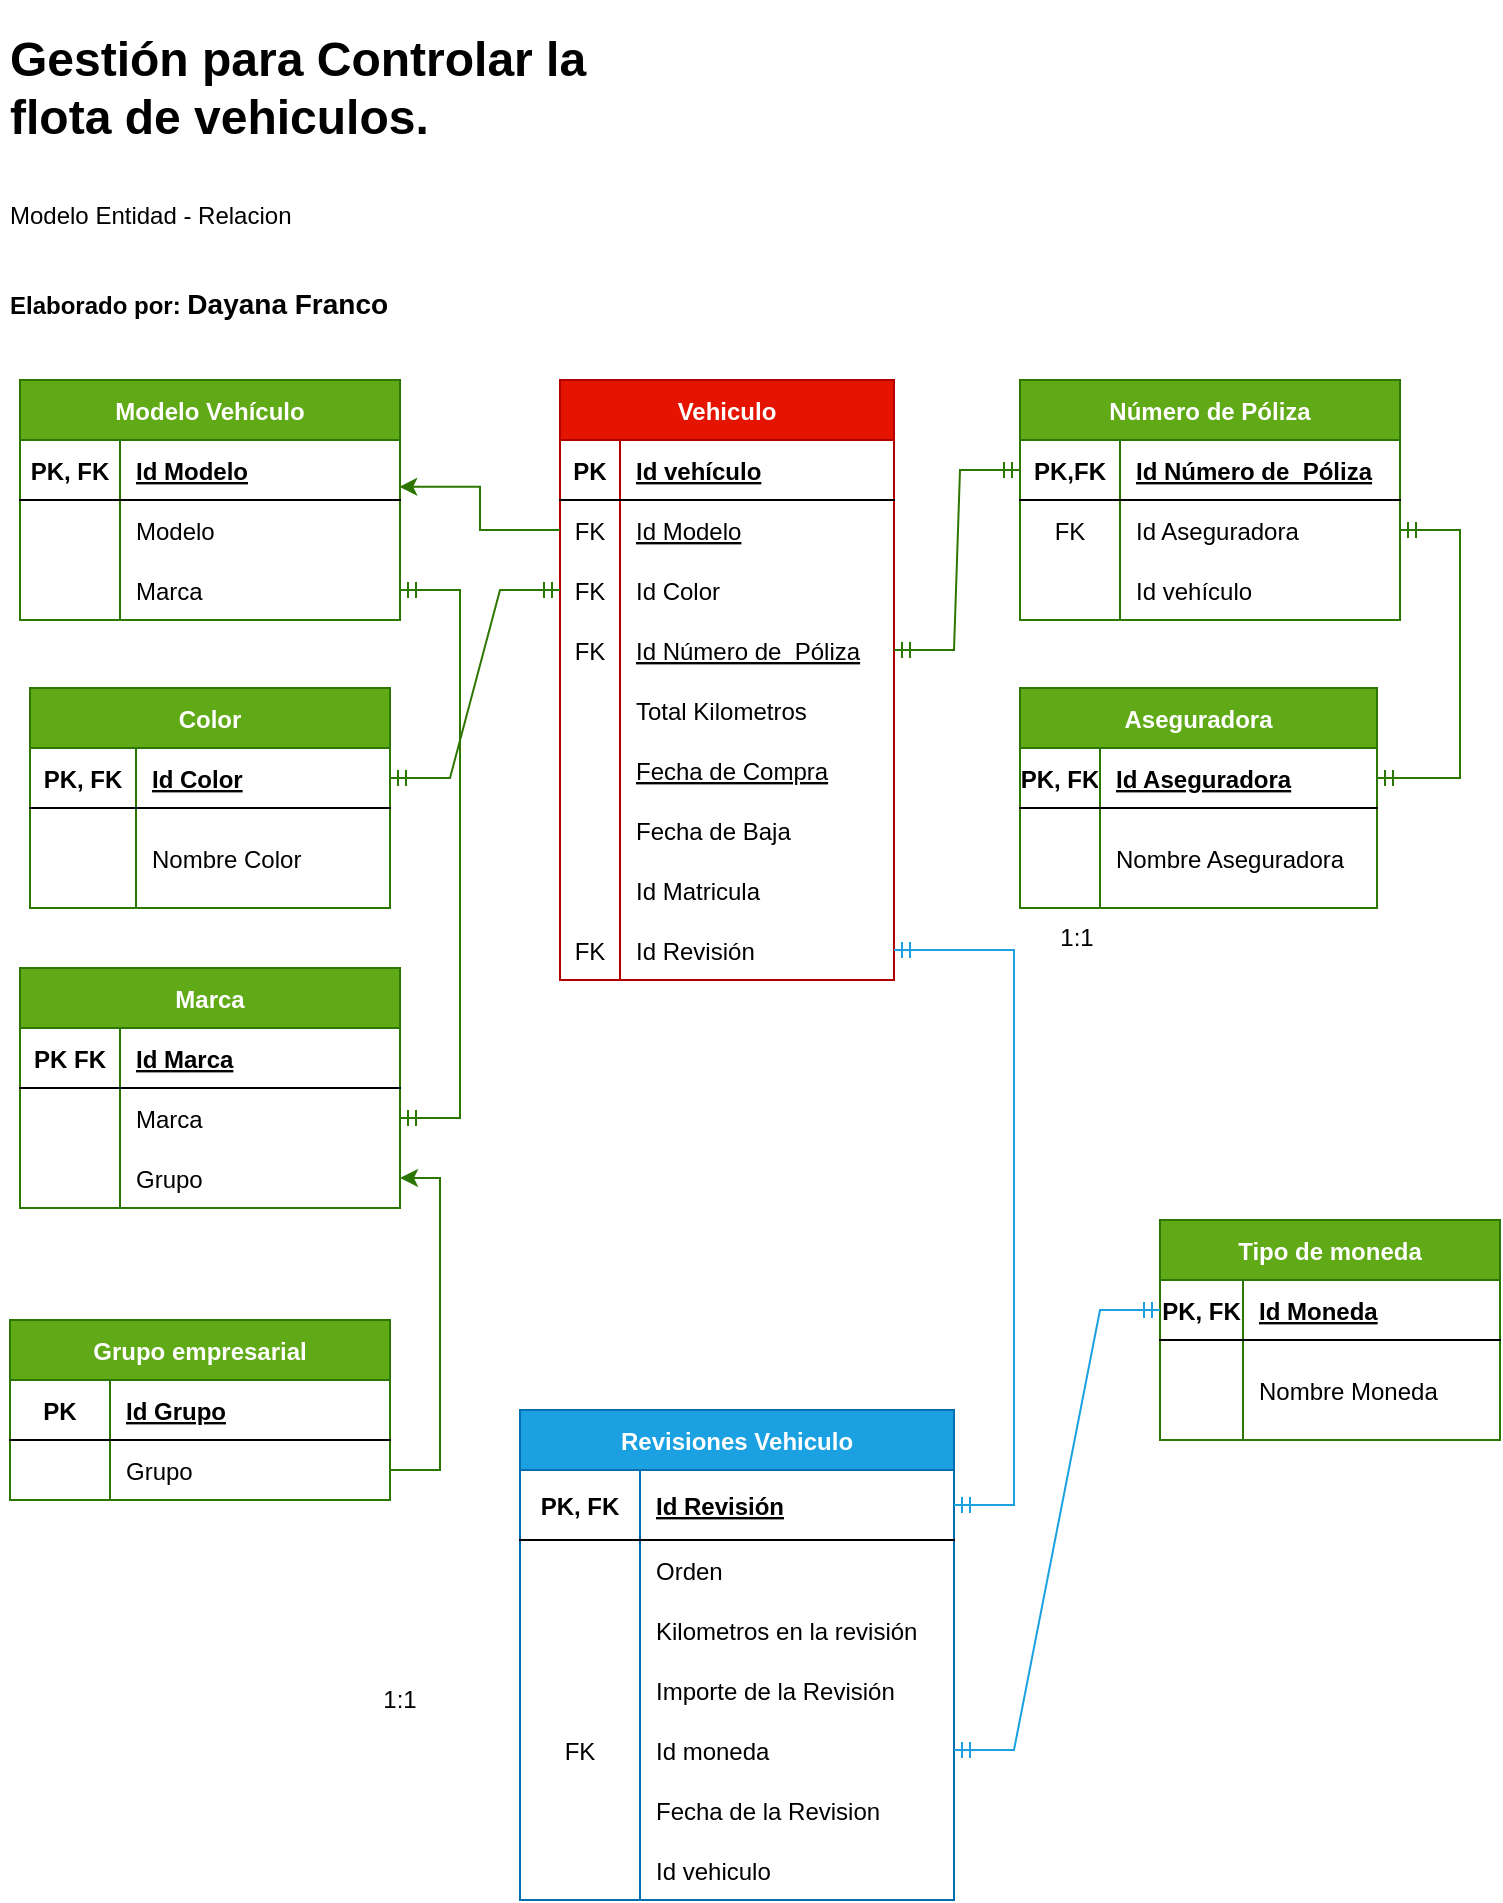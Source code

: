 <mxfile version="20.8.10" type="device"><diagram id="R2lEEEUBdFMjLlhIrx00" name="Page-1"><mxGraphModel dx="1036" dy="1706" grid="1" gridSize="10" guides="1" tooltips="1" connect="1" arrows="1" fold="1" page="1" pageScale="1" pageWidth="850" pageHeight="1100" math="0" shadow="0" extFonts="Permanent Marker^https://fonts.googleapis.com/css?family=Permanent+Marker"><root><mxCell id="0"/><mxCell id="1" parent="0"/><mxCell id="C-vyLk0tnHw3VtMMgP7b-13" value="Modelo Vehículo" style="shape=table;startSize=30;container=1;collapsible=1;childLayout=tableLayout;fixedRows=1;rowLines=0;fontStyle=1;align=center;resizeLast=1;fillColor=#60a917;fontColor=#ffffff;strokeColor=#2D7600;" parent="1" vertex="1"><mxGeometry x="70" y="-880" width="190" height="120" as="geometry"><mxRectangle x="440" y="390" width="90" height="30" as="alternateBounds"/></mxGeometry></mxCell><mxCell id="C-vyLk0tnHw3VtMMgP7b-14" value="" style="shape=partialRectangle;collapsible=0;dropTarget=0;pointerEvents=0;fillColor=none;points=[[0,0.5],[1,0.5]];portConstraint=eastwest;top=0;left=0;right=0;bottom=1;" parent="C-vyLk0tnHw3VtMMgP7b-13" vertex="1"><mxGeometry y="30" width="190" height="30" as="geometry"/></mxCell><mxCell id="C-vyLk0tnHw3VtMMgP7b-15" value="PK, FK" style="shape=partialRectangle;overflow=hidden;connectable=0;fillColor=none;top=0;left=0;bottom=0;right=0;fontStyle=1;" parent="C-vyLk0tnHw3VtMMgP7b-14" vertex="1"><mxGeometry width="50" height="30" as="geometry"><mxRectangle width="50" height="30" as="alternateBounds"/></mxGeometry></mxCell><mxCell id="C-vyLk0tnHw3VtMMgP7b-16" value="Id Modelo" style="shape=partialRectangle;overflow=hidden;connectable=0;fillColor=none;top=0;left=0;bottom=0;right=0;align=left;spacingLeft=6;fontStyle=5;" parent="C-vyLk0tnHw3VtMMgP7b-14" vertex="1"><mxGeometry x="50" width="140" height="30" as="geometry"><mxRectangle width="140" height="30" as="alternateBounds"/></mxGeometry></mxCell><mxCell id="C-vyLk0tnHw3VtMMgP7b-17" value="" style="shape=partialRectangle;collapsible=0;dropTarget=0;pointerEvents=0;fillColor=none;points=[[0,0.5],[1,0.5]];portConstraint=eastwest;top=0;left=0;right=0;bottom=0;" parent="C-vyLk0tnHw3VtMMgP7b-13" vertex="1"><mxGeometry y="60" width="190" height="30" as="geometry"/></mxCell><mxCell id="C-vyLk0tnHw3VtMMgP7b-18" value="" style="shape=partialRectangle;overflow=hidden;connectable=0;fillColor=none;top=0;left=0;bottom=0;right=0;" parent="C-vyLk0tnHw3VtMMgP7b-17" vertex="1"><mxGeometry width="50" height="30" as="geometry"><mxRectangle width="50" height="30" as="alternateBounds"/></mxGeometry></mxCell><mxCell id="C-vyLk0tnHw3VtMMgP7b-19" value="Modelo" style="shape=partialRectangle;overflow=hidden;connectable=0;fillColor=none;top=0;left=0;bottom=0;right=0;align=left;spacingLeft=6;" parent="C-vyLk0tnHw3VtMMgP7b-17" vertex="1"><mxGeometry x="50" width="140" height="30" as="geometry"><mxRectangle width="140" height="30" as="alternateBounds"/></mxGeometry></mxCell><mxCell id="pIwwbCULIHmh1dvsyaCY-1" value="" style="shape=partialRectangle;collapsible=0;dropTarget=0;pointerEvents=0;fillColor=none;points=[[0,0.5],[1,0.5]];portConstraint=eastwest;top=0;left=0;right=0;bottom=0;" parent="C-vyLk0tnHw3VtMMgP7b-13" vertex="1"><mxGeometry y="90" width="190" height="30" as="geometry"/></mxCell><mxCell id="pIwwbCULIHmh1dvsyaCY-2" value="" style="shape=partialRectangle;overflow=hidden;connectable=0;fillColor=none;top=0;left=0;bottom=0;right=0;" parent="pIwwbCULIHmh1dvsyaCY-1" vertex="1"><mxGeometry width="50" height="30" as="geometry"><mxRectangle width="50" height="30" as="alternateBounds"/></mxGeometry></mxCell><mxCell id="pIwwbCULIHmh1dvsyaCY-3" value="Marca" style="shape=partialRectangle;overflow=hidden;connectable=0;fillColor=none;top=0;left=0;bottom=0;right=0;align=left;spacingLeft=6;" parent="pIwwbCULIHmh1dvsyaCY-1" vertex="1"><mxGeometry x="50" width="140" height="30" as="geometry"><mxRectangle width="140" height="30" as="alternateBounds"/></mxGeometry></mxCell><mxCell id="C-vyLk0tnHw3VtMMgP7b-23" value="Vehiculo" style="shape=table;startSize=30;container=1;collapsible=1;childLayout=tableLayout;fixedRows=1;rowLines=0;fontStyle=1;align=center;resizeLast=1;fillColor=#e51400;strokeColor=#B20000;fontColor=#ffffff;" parent="1" vertex="1"><mxGeometry x="340" y="-880" width="167" height="300" as="geometry"/></mxCell><mxCell id="UfGOsGA2Lv5bwHd-5lgL-2" value="" style="shape=tableRow;horizontal=0;startSize=0;swimlaneHead=0;swimlaneBody=0;fillColor=none;collapsible=0;dropTarget=0;points=[[0,0.5],[1,0.5]];portConstraint=eastwest;top=0;left=0;right=0;bottom=1;" parent="C-vyLk0tnHw3VtMMgP7b-23" vertex="1"><mxGeometry y="30" width="167" height="30" as="geometry"/></mxCell><mxCell id="UfGOsGA2Lv5bwHd-5lgL-3" value="PK" style="shape=partialRectangle;connectable=0;fillColor=none;top=0;left=0;bottom=0;right=0;fontStyle=1;overflow=hidden;" parent="UfGOsGA2Lv5bwHd-5lgL-2" vertex="1"><mxGeometry width="30" height="30" as="geometry"><mxRectangle width="30" height="30" as="alternateBounds"/></mxGeometry></mxCell><mxCell id="UfGOsGA2Lv5bwHd-5lgL-4" value="Id vehículo" style="shape=partialRectangle;connectable=0;fillColor=none;top=0;left=0;bottom=0;right=0;align=left;spacingLeft=6;fontStyle=5;overflow=hidden;" parent="UfGOsGA2Lv5bwHd-5lgL-2" vertex="1"><mxGeometry x="30" width="137" height="30" as="geometry"><mxRectangle width="137" height="30" as="alternateBounds"/></mxGeometry></mxCell><mxCell id="UfGOsGA2Lv5bwHd-5lgL-5" value="" style="shape=tableRow;horizontal=0;startSize=0;swimlaneHead=0;swimlaneBody=0;fillColor=none;collapsible=0;dropTarget=0;points=[[0,0.5],[1,0.5]];portConstraint=eastwest;top=0;left=0;right=0;bottom=0;" parent="C-vyLk0tnHw3VtMMgP7b-23" vertex="1"><mxGeometry y="60" width="167" height="30" as="geometry"/></mxCell><mxCell id="UfGOsGA2Lv5bwHd-5lgL-6" value="FK" style="shape=partialRectangle;connectable=0;fillColor=none;top=0;left=0;bottom=0;right=0;editable=1;overflow=hidden;" parent="UfGOsGA2Lv5bwHd-5lgL-5" vertex="1"><mxGeometry width="30" height="30" as="geometry"><mxRectangle width="30" height="30" as="alternateBounds"/></mxGeometry></mxCell><mxCell id="UfGOsGA2Lv5bwHd-5lgL-7" value="Id Modelo" style="shape=partialRectangle;connectable=0;fillColor=none;top=0;left=0;bottom=0;right=0;align=left;spacingLeft=6;overflow=hidden;fontStyle=4" parent="UfGOsGA2Lv5bwHd-5lgL-5" vertex="1"><mxGeometry x="30" width="137" height="30" as="geometry"><mxRectangle width="137" height="30" as="alternateBounds"/></mxGeometry></mxCell><mxCell id="UfGOsGA2Lv5bwHd-5lgL-8" value="" style="shape=tableRow;horizontal=0;startSize=0;swimlaneHead=0;swimlaneBody=0;fillColor=none;collapsible=0;dropTarget=0;points=[[0,0.5],[1,0.5]];portConstraint=eastwest;top=0;left=0;right=0;bottom=0;" parent="C-vyLk0tnHw3VtMMgP7b-23" vertex="1"><mxGeometry y="90" width="167" height="30" as="geometry"/></mxCell><mxCell id="UfGOsGA2Lv5bwHd-5lgL-9" value="FK" style="shape=partialRectangle;connectable=0;fillColor=none;top=0;left=0;bottom=0;right=0;editable=1;overflow=hidden;" parent="UfGOsGA2Lv5bwHd-5lgL-8" vertex="1"><mxGeometry width="30" height="30" as="geometry"><mxRectangle width="30" height="30" as="alternateBounds"/></mxGeometry></mxCell><mxCell id="UfGOsGA2Lv5bwHd-5lgL-10" value="Id Color" style="shape=partialRectangle;connectable=0;fillColor=none;top=0;left=0;bottom=0;right=0;align=left;spacingLeft=6;overflow=hidden;" parent="UfGOsGA2Lv5bwHd-5lgL-8" vertex="1"><mxGeometry x="30" width="137" height="30" as="geometry"><mxRectangle width="137" height="30" as="alternateBounds"/></mxGeometry></mxCell><mxCell id="UfGOsGA2Lv5bwHd-5lgL-11" value="" style="shape=tableRow;horizontal=0;startSize=0;swimlaneHead=0;swimlaneBody=0;fillColor=none;collapsible=0;dropTarget=0;points=[[0,0.5],[1,0.5]];portConstraint=eastwest;top=0;left=0;right=0;bottom=0;" parent="C-vyLk0tnHw3VtMMgP7b-23" vertex="1"><mxGeometry y="120" width="167" height="30" as="geometry"/></mxCell><mxCell id="UfGOsGA2Lv5bwHd-5lgL-12" value="FK" style="shape=partialRectangle;connectable=0;fillColor=none;top=0;left=0;bottom=0;right=0;editable=1;overflow=hidden;" parent="UfGOsGA2Lv5bwHd-5lgL-11" vertex="1"><mxGeometry width="30" height="30" as="geometry"><mxRectangle width="30" height="30" as="alternateBounds"/></mxGeometry></mxCell><mxCell id="UfGOsGA2Lv5bwHd-5lgL-13" value="Id Número de  Póliza" style="shape=partialRectangle;connectable=0;fillColor=none;top=0;left=0;bottom=0;right=0;align=left;spacingLeft=6;overflow=hidden;fontStyle=4" parent="UfGOsGA2Lv5bwHd-5lgL-11" vertex="1"><mxGeometry x="30" width="137" height="30" as="geometry"><mxRectangle width="137" height="30" as="alternateBounds"/></mxGeometry></mxCell><mxCell id="UfGOsGA2Lv5bwHd-5lgL-14" value="" style="shape=tableRow;horizontal=0;startSize=0;swimlaneHead=0;swimlaneBody=0;fillColor=none;collapsible=0;dropTarget=0;points=[[0,0.5],[1,0.5]];portConstraint=eastwest;top=0;left=0;right=0;bottom=0;" parent="C-vyLk0tnHw3VtMMgP7b-23" vertex="1"><mxGeometry y="150" width="167" height="30" as="geometry"/></mxCell><mxCell id="UfGOsGA2Lv5bwHd-5lgL-15" value="" style="shape=partialRectangle;connectable=0;fillColor=none;top=0;left=0;bottom=0;right=0;editable=1;overflow=hidden;" parent="UfGOsGA2Lv5bwHd-5lgL-14" vertex="1"><mxGeometry width="30" height="30" as="geometry"><mxRectangle width="30" height="30" as="alternateBounds"/></mxGeometry></mxCell><mxCell id="UfGOsGA2Lv5bwHd-5lgL-16" value="Total Kilometros" style="shape=partialRectangle;connectable=0;fillColor=none;top=0;left=0;bottom=0;right=0;align=left;spacingLeft=6;overflow=hidden;" parent="UfGOsGA2Lv5bwHd-5lgL-14" vertex="1"><mxGeometry x="30" width="137" height="30" as="geometry"><mxRectangle width="137" height="30" as="alternateBounds"/></mxGeometry></mxCell><mxCell id="UfGOsGA2Lv5bwHd-5lgL-17" value="" style="shape=tableRow;horizontal=0;startSize=0;swimlaneHead=0;swimlaneBody=0;fillColor=none;collapsible=0;dropTarget=0;points=[[0,0.5],[1,0.5]];portConstraint=eastwest;top=0;left=0;right=0;bottom=0;" parent="C-vyLk0tnHw3VtMMgP7b-23" vertex="1"><mxGeometry y="180" width="167" height="30" as="geometry"/></mxCell><mxCell id="UfGOsGA2Lv5bwHd-5lgL-18" value="" style="shape=partialRectangle;connectable=0;fillColor=none;top=0;left=0;bottom=0;right=0;editable=1;overflow=hidden;" parent="UfGOsGA2Lv5bwHd-5lgL-17" vertex="1"><mxGeometry width="30" height="30" as="geometry"><mxRectangle width="30" height="30" as="alternateBounds"/></mxGeometry></mxCell><mxCell id="UfGOsGA2Lv5bwHd-5lgL-19" value="Fecha de Compra" style="shape=partialRectangle;connectable=0;fillColor=none;top=0;left=0;bottom=0;right=0;align=left;spacingLeft=6;overflow=hidden;fontStyle=4" parent="UfGOsGA2Lv5bwHd-5lgL-17" vertex="1"><mxGeometry x="30" width="137" height="30" as="geometry"><mxRectangle width="137" height="30" as="alternateBounds"/></mxGeometry></mxCell><mxCell id="UfGOsGA2Lv5bwHd-5lgL-20" value="" style="shape=tableRow;horizontal=0;startSize=0;swimlaneHead=0;swimlaneBody=0;fillColor=none;collapsible=0;dropTarget=0;points=[[0,0.5],[1,0.5]];portConstraint=eastwest;top=0;left=0;right=0;bottom=0;" parent="C-vyLk0tnHw3VtMMgP7b-23" vertex="1"><mxGeometry y="210" width="167" height="30" as="geometry"/></mxCell><mxCell id="UfGOsGA2Lv5bwHd-5lgL-21" value="" style="shape=partialRectangle;connectable=0;fillColor=none;top=0;left=0;bottom=0;right=0;editable=1;overflow=hidden;" parent="UfGOsGA2Lv5bwHd-5lgL-20" vertex="1"><mxGeometry width="30" height="30" as="geometry"><mxRectangle width="30" height="30" as="alternateBounds"/></mxGeometry></mxCell><mxCell id="UfGOsGA2Lv5bwHd-5lgL-22" value="Fecha de Baja" style="shape=partialRectangle;connectable=0;fillColor=none;top=0;left=0;bottom=0;right=0;align=left;spacingLeft=6;overflow=hidden;" parent="UfGOsGA2Lv5bwHd-5lgL-20" vertex="1"><mxGeometry x="30" width="137" height="30" as="geometry"><mxRectangle width="137" height="30" as="alternateBounds"/></mxGeometry></mxCell><mxCell id="UfGOsGA2Lv5bwHd-5lgL-23" value="" style="shape=tableRow;horizontal=0;startSize=0;swimlaneHead=0;swimlaneBody=0;fillColor=none;collapsible=0;dropTarget=0;points=[[0,0.5],[1,0.5]];portConstraint=eastwest;top=0;left=0;right=0;bottom=0;" parent="C-vyLk0tnHw3VtMMgP7b-23" vertex="1"><mxGeometry y="240" width="167" height="30" as="geometry"/></mxCell><mxCell id="UfGOsGA2Lv5bwHd-5lgL-24" value="" style="shape=partialRectangle;connectable=0;fillColor=none;top=0;left=0;bottom=0;right=0;editable=1;overflow=hidden;" parent="UfGOsGA2Lv5bwHd-5lgL-23" vertex="1"><mxGeometry width="30" height="30" as="geometry"><mxRectangle width="30" height="30" as="alternateBounds"/></mxGeometry></mxCell><mxCell id="UfGOsGA2Lv5bwHd-5lgL-25" value="Id Matricula" style="shape=partialRectangle;connectable=0;fillColor=none;top=0;left=0;bottom=0;right=0;align=left;spacingLeft=6;overflow=hidden;" parent="UfGOsGA2Lv5bwHd-5lgL-23" vertex="1"><mxGeometry x="30" width="137" height="30" as="geometry"><mxRectangle width="137" height="30" as="alternateBounds"/></mxGeometry></mxCell><mxCell id="UfGOsGA2Lv5bwHd-5lgL-48" value="" style="shape=tableRow;horizontal=0;startSize=0;swimlaneHead=0;swimlaneBody=0;fillColor=none;collapsible=0;dropTarget=0;points=[[0,0.5],[1,0.5]];portConstraint=eastwest;top=0;left=0;right=0;bottom=0;" parent="C-vyLk0tnHw3VtMMgP7b-23" vertex="1"><mxGeometry y="270" width="167" height="30" as="geometry"/></mxCell><mxCell id="UfGOsGA2Lv5bwHd-5lgL-49" value="FK" style="shape=partialRectangle;connectable=0;fillColor=none;top=0;left=0;bottom=0;right=0;editable=1;overflow=hidden;" parent="UfGOsGA2Lv5bwHd-5lgL-48" vertex="1"><mxGeometry width="30" height="30" as="geometry"><mxRectangle width="30" height="30" as="alternateBounds"/></mxGeometry></mxCell><mxCell id="UfGOsGA2Lv5bwHd-5lgL-50" value="Id Revisión" style="shape=partialRectangle;connectable=0;fillColor=none;top=0;left=0;bottom=0;right=0;align=left;spacingLeft=6;overflow=hidden;" parent="UfGOsGA2Lv5bwHd-5lgL-48" vertex="1"><mxGeometry x="30" width="137" height="30" as="geometry"><mxRectangle width="137" height="30" as="alternateBounds"/></mxGeometry></mxCell><mxCell id="atDkEnCcCf16FIx8Q1P6-37" value="Número de Póliza" style="shape=table;startSize=30;container=1;collapsible=1;childLayout=tableLayout;fixedRows=1;rowLines=0;fontStyle=1;align=center;resizeLast=1;fillColor=#60a917;strokeColor=#2D7600;fontColor=#ffffff;" parent="1" vertex="1"><mxGeometry x="570" y="-880" width="190" height="120" as="geometry"/></mxCell><mxCell id="UfGOsGA2Lv5bwHd-5lgL-108" value="" style="shape=tableRow;horizontal=0;startSize=0;swimlaneHead=0;swimlaneBody=0;fillColor=none;collapsible=0;dropTarget=0;points=[[0,0.5],[1,0.5]];portConstraint=eastwest;top=0;left=0;right=0;bottom=1;" parent="atDkEnCcCf16FIx8Q1P6-37" vertex="1"><mxGeometry y="30" width="190" height="30" as="geometry"/></mxCell><mxCell id="UfGOsGA2Lv5bwHd-5lgL-109" value="PK,FK" style="shape=partialRectangle;connectable=0;fillColor=none;top=0;left=0;bottom=0;right=0;fontStyle=1;overflow=hidden;" parent="UfGOsGA2Lv5bwHd-5lgL-108" vertex="1"><mxGeometry width="50" height="30" as="geometry"><mxRectangle width="50" height="30" as="alternateBounds"/></mxGeometry></mxCell><mxCell id="UfGOsGA2Lv5bwHd-5lgL-110" value="Id Número de  Póliza" style="shape=partialRectangle;connectable=0;fillColor=none;top=0;left=0;bottom=0;right=0;align=left;spacingLeft=6;fontStyle=5;overflow=hidden;" parent="UfGOsGA2Lv5bwHd-5lgL-108" vertex="1"><mxGeometry x="50" width="140" height="30" as="geometry"><mxRectangle width="140" height="30" as="alternateBounds"/></mxGeometry></mxCell><mxCell id="UfGOsGA2Lv5bwHd-5lgL-105" value="" style="shape=tableRow;horizontal=0;startSize=0;swimlaneHead=0;swimlaneBody=0;fillColor=none;collapsible=0;dropTarget=0;points=[[0,0.5],[1,0.5]];portConstraint=eastwest;top=0;left=0;right=0;bottom=0;" parent="atDkEnCcCf16FIx8Q1P6-37" vertex="1"><mxGeometry y="60" width="190" height="30" as="geometry"/></mxCell><mxCell id="UfGOsGA2Lv5bwHd-5lgL-106" value="FK" style="shape=partialRectangle;connectable=0;fillColor=none;top=0;left=0;bottom=0;right=0;editable=1;overflow=hidden;" parent="UfGOsGA2Lv5bwHd-5lgL-105" vertex="1"><mxGeometry width="50" height="30" as="geometry"><mxRectangle width="50" height="30" as="alternateBounds"/></mxGeometry></mxCell><mxCell id="UfGOsGA2Lv5bwHd-5lgL-107" value="Id Aseguradora" style="shape=partialRectangle;connectable=0;fillColor=none;top=0;left=0;bottom=0;right=0;align=left;spacingLeft=6;overflow=hidden;" parent="UfGOsGA2Lv5bwHd-5lgL-105" vertex="1"><mxGeometry x="50" width="140" height="30" as="geometry"><mxRectangle width="140" height="30" as="alternateBounds"/></mxGeometry></mxCell><mxCell id="IrgxvsLTwuknSO3_aqyp-4" value="" style="shape=tableRow;horizontal=0;startSize=0;swimlaneHead=0;swimlaneBody=0;fillColor=none;collapsible=0;dropTarget=0;points=[[0,0.5],[1,0.5]];portConstraint=eastwest;top=0;left=0;right=0;bottom=0;" parent="atDkEnCcCf16FIx8Q1P6-37" vertex="1"><mxGeometry y="90" width="190" height="30" as="geometry"/></mxCell><mxCell id="IrgxvsLTwuknSO3_aqyp-5" value="" style="shape=partialRectangle;connectable=0;fillColor=none;top=0;left=0;bottom=0;right=0;editable=1;overflow=hidden;" parent="IrgxvsLTwuknSO3_aqyp-4" vertex="1"><mxGeometry width="50" height="30" as="geometry"><mxRectangle width="50" height="30" as="alternateBounds"/></mxGeometry></mxCell><mxCell id="IrgxvsLTwuknSO3_aqyp-6" value="Id vehículo" style="shape=partialRectangle;connectable=0;fillColor=none;top=0;left=0;bottom=0;right=0;align=left;spacingLeft=6;overflow=hidden;" parent="IrgxvsLTwuknSO3_aqyp-4" vertex="1"><mxGeometry x="50" width="140" height="30" as="geometry"><mxRectangle width="140" height="30" as="alternateBounds"/></mxGeometry></mxCell><mxCell id="atDkEnCcCf16FIx8Q1P6-81" value="Aseguradora" style="shape=table;startSize=30;container=1;collapsible=1;childLayout=tableLayout;fixedRows=1;rowLines=0;fontStyle=1;align=center;resizeLast=1;fillColor=#60a917;fontColor=#ffffff;strokeColor=#2D7600;" parent="1" vertex="1"><mxGeometry x="570" y="-726" width="178.5" height="110" as="geometry"><mxRectangle x="440" y="390" width="90" height="30" as="alternateBounds"/></mxGeometry></mxCell><mxCell id="atDkEnCcCf16FIx8Q1P6-82" value="" style="shape=partialRectangle;collapsible=0;dropTarget=0;pointerEvents=0;fillColor=none;points=[[0,0.5],[1,0.5]];portConstraint=eastwest;top=0;left=0;right=0;bottom=1;" parent="atDkEnCcCf16FIx8Q1P6-81" vertex="1"><mxGeometry y="30" width="178.5" height="30" as="geometry"/></mxCell><mxCell id="atDkEnCcCf16FIx8Q1P6-83" value="PK, FK" style="shape=partialRectangle;overflow=hidden;connectable=0;fillColor=none;top=0;left=0;bottom=0;right=0;fontStyle=1;" parent="atDkEnCcCf16FIx8Q1P6-82" vertex="1"><mxGeometry width="40" height="30" as="geometry"><mxRectangle width="40" height="30" as="alternateBounds"/></mxGeometry></mxCell><mxCell id="atDkEnCcCf16FIx8Q1P6-84" value="Id Aseguradora" style="shape=partialRectangle;overflow=hidden;connectable=0;fillColor=none;top=0;left=0;bottom=0;right=0;align=left;spacingLeft=6;fontStyle=5;" parent="atDkEnCcCf16FIx8Q1P6-82" vertex="1"><mxGeometry x="40" width="138.5" height="30" as="geometry"><mxRectangle width="138.5" height="30" as="alternateBounds"/></mxGeometry></mxCell><mxCell id="atDkEnCcCf16FIx8Q1P6-85" value="" style="shape=partialRectangle;collapsible=0;dropTarget=0;pointerEvents=0;fillColor=none;points=[[0,0.5],[1,0.5]];portConstraint=eastwest;top=0;left=0;right=0;bottom=0;" parent="atDkEnCcCf16FIx8Q1P6-81" vertex="1"><mxGeometry y="60" width="178.5" height="50" as="geometry"/></mxCell><mxCell id="atDkEnCcCf16FIx8Q1P6-86" value="" style="shape=partialRectangle;overflow=hidden;connectable=0;fillColor=none;top=0;left=0;bottom=0;right=0;" parent="atDkEnCcCf16FIx8Q1P6-85" vertex="1"><mxGeometry width="40" height="50" as="geometry"><mxRectangle width="40" height="50" as="alternateBounds"/></mxGeometry></mxCell><mxCell id="atDkEnCcCf16FIx8Q1P6-87" value="Nombre Aseguradora" style="shape=partialRectangle;overflow=hidden;connectable=0;fillColor=none;top=0;left=0;bottom=0;right=0;align=left;spacingLeft=6;" parent="atDkEnCcCf16FIx8Q1P6-85" vertex="1"><mxGeometry x="40" width="138.5" height="50" as="geometry"><mxRectangle width="138.5" height="50" as="alternateBounds"/></mxGeometry></mxCell><mxCell id="lnpfW1RnrnI6__i6UMdI-1" value="Color" style="shape=table;startSize=30;container=1;collapsible=1;childLayout=tableLayout;fixedRows=1;rowLines=0;fontStyle=1;align=center;resizeLast=1;fillColor=#60a917;fontColor=#ffffff;strokeColor=#2D7600;" parent="1" vertex="1"><mxGeometry x="75" y="-726" width="180" height="110" as="geometry"><mxRectangle x="440" y="390" width="90" height="30" as="alternateBounds"/></mxGeometry></mxCell><mxCell id="lnpfW1RnrnI6__i6UMdI-2" value="" style="shape=partialRectangle;collapsible=0;dropTarget=0;pointerEvents=0;fillColor=none;points=[[0,0.5],[1,0.5]];portConstraint=eastwest;top=0;left=0;right=0;bottom=1;" parent="lnpfW1RnrnI6__i6UMdI-1" vertex="1"><mxGeometry y="30" width="180" height="30" as="geometry"/></mxCell><mxCell id="lnpfW1RnrnI6__i6UMdI-3" value="PK, FK" style="shape=partialRectangle;overflow=hidden;connectable=0;fillColor=none;top=0;left=0;bottom=0;right=0;fontStyle=1;" parent="lnpfW1RnrnI6__i6UMdI-2" vertex="1"><mxGeometry width="53" height="30" as="geometry"><mxRectangle width="53" height="30" as="alternateBounds"/></mxGeometry></mxCell><mxCell id="lnpfW1RnrnI6__i6UMdI-4" value="Id Color" style="shape=partialRectangle;overflow=hidden;connectable=0;fillColor=none;top=0;left=0;bottom=0;right=0;align=left;spacingLeft=6;fontStyle=5;" parent="lnpfW1RnrnI6__i6UMdI-2" vertex="1"><mxGeometry x="53" width="127" height="30" as="geometry"><mxRectangle width="127" height="30" as="alternateBounds"/></mxGeometry></mxCell><mxCell id="lnpfW1RnrnI6__i6UMdI-5" value="" style="shape=partialRectangle;collapsible=0;dropTarget=0;pointerEvents=0;fillColor=none;points=[[0,0.5],[1,0.5]];portConstraint=eastwest;top=0;left=0;right=0;bottom=0;" parent="lnpfW1RnrnI6__i6UMdI-1" vertex="1"><mxGeometry y="60" width="180" height="50" as="geometry"/></mxCell><mxCell id="lnpfW1RnrnI6__i6UMdI-6" value="" style="shape=partialRectangle;overflow=hidden;connectable=0;fillColor=none;top=0;left=0;bottom=0;right=0;" parent="lnpfW1RnrnI6__i6UMdI-5" vertex="1"><mxGeometry width="53" height="50" as="geometry"><mxRectangle width="53" height="50" as="alternateBounds"/></mxGeometry></mxCell><mxCell id="lnpfW1RnrnI6__i6UMdI-7" value="Nombre Color" style="shape=partialRectangle;overflow=hidden;connectable=0;fillColor=none;top=0;left=0;bottom=0;right=0;align=left;spacingLeft=6;" parent="lnpfW1RnrnI6__i6UMdI-5" vertex="1"><mxGeometry x="53" width="127" height="50" as="geometry"><mxRectangle width="127" height="50" as="alternateBounds"/></mxGeometry></mxCell><mxCell id="uIczCdM02Mr78cXfs2FF-1" value="Tipo de moneda" style="shape=table;startSize=30;container=1;collapsible=1;childLayout=tableLayout;fixedRows=1;rowLines=0;fontStyle=1;align=center;resizeLast=1;fillColor=#60a917;fontColor=#ffffff;strokeColor=#2D7600;" parent="1" vertex="1"><mxGeometry x="640" y="-460" width="170" height="110" as="geometry"><mxRectangle x="440" y="390" width="90" height="30" as="alternateBounds"/></mxGeometry></mxCell><mxCell id="uIczCdM02Mr78cXfs2FF-2" value="" style="shape=partialRectangle;collapsible=0;dropTarget=0;pointerEvents=0;fillColor=none;points=[[0,0.5],[1,0.5]];portConstraint=eastwest;top=0;left=0;right=0;bottom=1;" parent="uIczCdM02Mr78cXfs2FF-1" vertex="1"><mxGeometry y="30" width="170" height="30" as="geometry"/></mxCell><mxCell id="uIczCdM02Mr78cXfs2FF-3" value="PK, FK" style="shape=partialRectangle;overflow=hidden;connectable=0;fillColor=none;top=0;left=0;bottom=0;right=0;fontStyle=1;" parent="uIczCdM02Mr78cXfs2FF-2" vertex="1"><mxGeometry width="41.5" height="30" as="geometry"><mxRectangle width="41.5" height="30" as="alternateBounds"/></mxGeometry></mxCell><mxCell id="uIczCdM02Mr78cXfs2FF-4" value="Id Moneda" style="shape=partialRectangle;overflow=hidden;connectable=0;fillColor=none;top=0;left=0;bottom=0;right=0;align=left;spacingLeft=6;fontStyle=5;" parent="uIczCdM02Mr78cXfs2FF-2" vertex="1"><mxGeometry x="41.5" width="128.5" height="30" as="geometry"><mxRectangle width="128.5" height="30" as="alternateBounds"/></mxGeometry></mxCell><mxCell id="uIczCdM02Mr78cXfs2FF-5" value="" style="shape=partialRectangle;collapsible=0;dropTarget=0;pointerEvents=0;fillColor=none;points=[[0,0.5],[1,0.5]];portConstraint=eastwest;top=0;left=0;right=0;bottom=0;" parent="uIczCdM02Mr78cXfs2FF-1" vertex="1"><mxGeometry y="60" width="170" height="50" as="geometry"/></mxCell><mxCell id="uIczCdM02Mr78cXfs2FF-6" value="" style="shape=partialRectangle;overflow=hidden;connectable=0;fillColor=none;top=0;left=0;bottom=0;right=0;" parent="uIczCdM02Mr78cXfs2FF-5" vertex="1"><mxGeometry width="41.5" height="50" as="geometry"><mxRectangle width="41.5" height="50" as="alternateBounds"/></mxGeometry></mxCell><mxCell id="uIczCdM02Mr78cXfs2FF-7" value="Nombre Moneda" style="shape=partialRectangle;overflow=hidden;connectable=0;fillColor=none;top=0;left=0;bottom=0;right=0;align=left;spacingLeft=6;" parent="uIczCdM02Mr78cXfs2FF-5" vertex="1"><mxGeometry x="41.5" width="128.5" height="50" as="geometry"><mxRectangle width="128.5" height="50" as="alternateBounds"/></mxGeometry></mxCell><mxCell id="UfGOsGA2Lv5bwHd-5lgL-26" value="Revisiones Vehiculo" style="shape=table;startSize=30;container=1;collapsible=1;childLayout=tableLayout;fixedRows=1;rowLines=0;fontStyle=1;align=center;resizeLast=1;fillColor=#1ba1e2;fontColor=#ffffff;strokeColor=#006EAF;" parent="1" vertex="1"><mxGeometry x="320" y="-365" width="217" height="245" as="geometry"/></mxCell><mxCell id="UfGOsGA2Lv5bwHd-5lgL-30" value="" style="shape=tableRow;horizontal=0;startSize=0;swimlaneHead=0;swimlaneBody=0;fillColor=none;collapsible=0;dropTarget=0;points=[[0,0.5],[1,0.5]];portConstraint=eastwest;top=0;left=0;right=0;bottom=1;" parent="UfGOsGA2Lv5bwHd-5lgL-26" vertex="1"><mxGeometry y="30" width="217" height="35" as="geometry"/></mxCell><mxCell id="UfGOsGA2Lv5bwHd-5lgL-31" value="PK, FK" style="shape=partialRectangle;connectable=0;fillColor=none;top=0;left=0;bottom=0;right=0;fontStyle=1;overflow=hidden;" parent="UfGOsGA2Lv5bwHd-5lgL-30" vertex="1"><mxGeometry width="60" height="35" as="geometry"><mxRectangle width="60" height="35" as="alternateBounds"/></mxGeometry></mxCell><mxCell id="UfGOsGA2Lv5bwHd-5lgL-32" value="Id Revisión" style="shape=partialRectangle;connectable=0;fillColor=none;top=0;left=0;bottom=0;right=0;align=left;spacingLeft=6;fontStyle=5;overflow=hidden;" parent="UfGOsGA2Lv5bwHd-5lgL-30" vertex="1"><mxGeometry x="60" width="157" height="35" as="geometry"><mxRectangle width="157" height="35" as="alternateBounds"/></mxGeometry></mxCell><mxCell id="UfGOsGA2Lv5bwHd-5lgL-33" value="" style="shape=tableRow;horizontal=0;startSize=0;swimlaneHead=0;swimlaneBody=0;fillColor=none;collapsible=0;dropTarget=0;points=[[0,0.5],[1,0.5]];portConstraint=eastwest;top=0;left=0;right=0;bottom=0;" parent="UfGOsGA2Lv5bwHd-5lgL-26" vertex="1"><mxGeometry y="65" width="217" height="30" as="geometry"/></mxCell><mxCell id="UfGOsGA2Lv5bwHd-5lgL-34" value="" style="shape=partialRectangle;connectable=0;fillColor=none;top=0;left=0;bottom=0;right=0;editable=1;overflow=hidden;" parent="UfGOsGA2Lv5bwHd-5lgL-33" vertex="1"><mxGeometry width="60" height="30" as="geometry"><mxRectangle width="60" height="30" as="alternateBounds"/></mxGeometry></mxCell><mxCell id="UfGOsGA2Lv5bwHd-5lgL-35" value="Orden" style="shape=partialRectangle;connectable=0;fillColor=none;top=0;left=0;bottom=0;right=0;align=left;spacingLeft=6;overflow=hidden;" parent="UfGOsGA2Lv5bwHd-5lgL-33" vertex="1"><mxGeometry x="60" width="157" height="30" as="geometry"><mxRectangle width="157" height="30" as="alternateBounds"/></mxGeometry></mxCell><mxCell id="UfGOsGA2Lv5bwHd-5lgL-36" value="" style="shape=tableRow;horizontal=0;startSize=0;swimlaneHead=0;swimlaneBody=0;fillColor=none;collapsible=0;dropTarget=0;points=[[0,0.5],[1,0.5]];portConstraint=eastwest;top=0;left=0;right=0;bottom=0;" parent="UfGOsGA2Lv5bwHd-5lgL-26" vertex="1"><mxGeometry y="95" width="217" height="30" as="geometry"/></mxCell><mxCell id="UfGOsGA2Lv5bwHd-5lgL-37" value="" style="shape=partialRectangle;connectable=0;fillColor=none;top=0;left=0;bottom=0;right=0;editable=1;overflow=hidden;" parent="UfGOsGA2Lv5bwHd-5lgL-36" vertex="1"><mxGeometry width="60" height="30" as="geometry"><mxRectangle width="60" height="30" as="alternateBounds"/></mxGeometry></mxCell><mxCell id="UfGOsGA2Lv5bwHd-5lgL-38" value="Kilometros en la revisión" style="shape=partialRectangle;connectable=0;fillColor=none;top=0;left=0;bottom=0;right=0;align=left;spacingLeft=6;overflow=hidden;" parent="UfGOsGA2Lv5bwHd-5lgL-36" vertex="1"><mxGeometry x="60" width="157" height="30" as="geometry"><mxRectangle width="157" height="30" as="alternateBounds"/></mxGeometry></mxCell><mxCell id="UfGOsGA2Lv5bwHd-5lgL-39" value="" style="shape=tableRow;horizontal=0;startSize=0;swimlaneHead=0;swimlaneBody=0;fillColor=none;collapsible=0;dropTarget=0;points=[[0,0.5],[1,0.5]];portConstraint=eastwest;top=0;left=0;right=0;bottom=0;" parent="UfGOsGA2Lv5bwHd-5lgL-26" vertex="1"><mxGeometry y="125" width="217" height="30" as="geometry"/></mxCell><mxCell id="UfGOsGA2Lv5bwHd-5lgL-40" value="" style="shape=partialRectangle;connectable=0;fillColor=none;top=0;left=0;bottom=0;right=0;editable=1;overflow=hidden;" parent="UfGOsGA2Lv5bwHd-5lgL-39" vertex="1"><mxGeometry width="60" height="30" as="geometry"><mxRectangle width="60" height="30" as="alternateBounds"/></mxGeometry></mxCell><mxCell id="UfGOsGA2Lv5bwHd-5lgL-41" value="Importe de la Revisión" style="shape=partialRectangle;connectable=0;fillColor=none;top=0;left=0;bottom=0;right=0;align=left;spacingLeft=6;overflow=hidden;" parent="UfGOsGA2Lv5bwHd-5lgL-39" vertex="1"><mxGeometry x="60" width="157" height="30" as="geometry"><mxRectangle width="157" height="30" as="alternateBounds"/></mxGeometry></mxCell><mxCell id="UfGOsGA2Lv5bwHd-5lgL-42" value="" style="shape=tableRow;horizontal=0;startSize=0;swimlaneHead=0;swimlaneBody=0;fillColor=none;collapsible=0;dropTarget=0;points=[[0,0.5],[1,0.5]];portConstraint=eastwest;top=0;left=0;right=0;bottom=0;" parent="UfGOsGA2Lv5bwHd-5lgL-26" vertex="1"><mxGeometry y="155" width="217" height="30" as="geometry"/></mxCell><mxCell id="UfGOsGA2Lv5bwHd-5lgL-43" value="FK" style="shape=partialRectangle;connectable=0;fillColor=none;top=0;left=0;bottom=0;right=0;editable=1;overflow=hidden;" parent="UfGOsGA2Lv5bwHd-5lgL-42" vertex="1"><mxGeometry width="60" height="30" as="geometry"><mxRectangle width="60" height="30" as="alternateBounds"/></mxGeometry></mxCell><mxCell id="UfGOsGA2Lv5bwHd-5lgL-44" value="Id moneda" style="shape=partialRectangle;connectable=0;fillColor=none;top=0;left=0;bottom=0;right=0;align=left;spacingLeft=6;overflow=hidden;" parent="UfGOsGA2Lv5bwHd-5lgL-42" vertex="1"><mxGeometry x="60" width="157" height="30" as="geometry"><mxRectangle width="157" height="30" as="alternateBounds"/></mxGeometry></mxCell><mxCell id="UfGOsGA2Lv5bwHd-5lgL-45" value="" style="shape=tableRow;horizontal=0;startSize=0;swimlaneHead=0;swimlaneBody=0;fillColor=none;collapsible=0;dropTarget=0;points=[[0,0.5],[1,0.5]];portConstraint=eastwest;top=0;left=0;right=0;bottom=0;" parent="UfGOsGA2Lv5bwHd-5lgL-26" vertex="1"><mxGeometry y="185" width="217" height="30" as="geometry"/></mxCell><mxCell id="UfGOsGA2Lv5bwHd-5lgL-46" value="" style="shape=partialRectangle;connectable=0;fillColor=none;top=0;left=0;bottom=0;right=0;editable=1;overflow=hidden;" parent="UfGOsGA2Lv5bwHd-5lgL-45" vertex="1"><mxGeometry width="60" height="30" as="geometry"><mxRectangle width="60" height="30" as="alternateBounds"/></mxGeometry></mxCell><mxCell id="UfGOsGA2Lv5bwHd-5lgL-47" value="Fecha de la Revision" style="shape=partialRectangle;connectable=0;fillColor=none;top=0;left=0;bottom=0;right=0;align=left;spacingLeft=6;overflow=hidden;" parent="UfGOsGA2Lv5bwHd-5lgL-45" vertex="1"><mxGeometry x="60" width="157" height="30" as="geometry"><mxRectangle width="157" height="30" as="alternateBounds"/></mxGeometry></mxCell><mxCell id="IrgxvsLTwuknSO3_aqyp-1" value="" style="shape=tableRow;horizontal=0;startSize=0;swimlaneHead=0;swimlaneBody=0;fillColor=none;collapsible=0;dropTarget=0;points=[[0,0.5],[1,0.5]];portConstraint=eastwest;top=0;left=0;right=0;bottom=0;" parent="UfGOsGA2Lv5bwHd-5lgL-26" vertex="1"><mxGeometry y="215" width="217" height="30" as="geometry"/></mxCell><mxCell id="IrgxvsLTwuknSO3_aqyp-2" value="" style="shape=partialRectangle;connectable=0;fillColor=none;top=0;left=0;bottom=0;right=0;editable=1;overflow=hidden;" parent="IrgxvsLTwuknSO3_aqyp-1" vertex="1"><mxGeometry width="60" height="30" as="geometry"><mxRectangle width="60" height="30" as="alternateBounds"/></mxGeometry></mxCell><mxCell id="IrgxvsLTwuknSO3_aqyp-3" value="Id vehiculo" style="shape=partialRectangle;connectable=0;fillColor=none;top=0;left=0;bottom=0;right=0;align=left;spacingLeft=6;overflow=hidden;" parent="IrgxvsLTwuknSO3_aqyp-1" vertex="1"><mxGeometry x="60" width="157" height="30" as="geometry"><mxRectangle width="157" height="30" as="alternateBounds"/></mxGeometry></mxCell><mxCell id="UfGOsGA2Lv5bwHd-5lgL-51" value="&lt;h1&gt;&lt;span style=&quot;background-color: initial;&quot;&gt;Gestión para Controlar la flota de vehiculos.&lt;/span&gt;&lt;/h1&gt;&lt;h1&gt;&lt;span style=&quot;background-color: initial; font-weight: normal;&quot;&gt;&lt;font style=&quot;font-size: 12px;&quot;&gt;Modelo Entidad - Relacion&amp;nbsp;&lt;/font&gt;&lt;/span&gt;&lt;/h1&gt;&lt;h1&gt;&lt;font style=&quot;&quot;&gt;&lt;span style=&quot;font-size: 12px;&quot;&gt;Elaborado por: &lt;/span&gt;&lt;font style=&quot;font-size: 14px;&quot;&gt;Dayana Franco&lt;/font&gt;&lt;/font&gt;&lt;/h1&gt;" style="text;html=1;strokeColor=none;fillColor=none;spacing=5;spacingTop=-20;whiteSpace=wrap;overflow=hidden;rounded=0;" parent="1" vertex="1"><mxGeometry x="60" y="-1060" width="351.5" height="160" as="geometry"/></mxCell><mxCell id="IrgxvsLTwuknSO3_aqyp-7" value="Grupo empresarial" style="shape=table;startSize=30;container=1;collapsible=1;childLayout=tableLayout;fixedRows=1;rowLines=0;fontStyle=1;align=center;resizeLast=1;fillColor=#60a917;fontColor=#ffffff;strokeColor=#2D7600;" parent="1" vertex="1"><mxGeometry x="65" y="-410" width="190" height="90" as="geometry"><mxRectangle x="440" y="390" width="90" height="30" as="alternateBounds"/></mxGeometry></mxCell><mxCell id="IrgxvsLTwuknSO3_aqyp-8" value="" style="shape=partialRectangle;collapsible=0;dropTarget=0;pointerEvents=0;fillColor=none;points=[[0,0.5],[1,0.5]];portConstraint=eastwest;top=0;left=0;right=0;bottom=1;" parent="IrgxvsLTwuknSO3_aqyp-7" vertex="1"><mxGeometry y="30" width="190" height="30" as="geometry"/></mxCell><mxCell id="IrgxvsLTwuknSO3_aqyp-9" value="PK" style="shape=partialRectangle;overflow=hidden;connectable=0;fillColor=none;top=0;left=0;bottom=0;right=0;fontStyle=1;" parent="IrgxvsLTwuknSO3_aqyp-8" vertex="1"><mxGeometry width="50" height="30" as="geometry"><mxRectangle width="50" height="30" as="alternateBounds"/></mxGeometry></mxCell><mxCell id="IrgxvsLTwuknSO3_aqyp-10" value="Id Grupo" style="shape=partialRectangle;overflow=hidden;connectable=0;fillColor=none;top=0;left=0;bottom=0;right=0;align=left;spacingLeft=6;fontStyle=5;" parent="IrgxvsLTwuknSO3_aqyp-8" vertex="1"><mxGeometry x="50" width="140" height="30" as="geometry"><mxRectangle width="140" height="30" as="alternateBounds"/></mxGeometry></mxCell><mxCell id="IrgxvsLTwuknSO3_aqyp-11" value="" style="shape=partialRectangle;collapsible=0;dropTarget=0;pointerEvents=0;fillColor=none;points=[[0,0.5],[1,0.5]];portConstraint=eastwest;top=0;left=0;right=0;bottom=0;" parent="IrgxvsLTwuknSO3_aqyp-7" vertex="1"><mxGeometry y="60" width="190" height="30" as="geometry"/></mxCell><mxCell id="IrgxvsLTwuknSO3_aqyp-12" value="" style="shape=partialRectangle;overflow=hidden;connectable=0;fillColor=none;top=0;left=0;bottom=0;right=0;" parent="IrgxvsLTwuknSO3_aqyp-11" vertex="1"><mxGeometry width="50" height="30" as="geometry"><mxRectangle width="50" height="30" as="alternateBounds"/></mxGeometry></mxCell><mxCell id="IrgxvsLTwuknSO3_aqyp-13" value="Grupo" style="shape=partialRectangle;overflow=hidden;connectable=0;fillColor=none;top=0;left=0;bottom=0;right=0;align=left;spacingLeft=6;" parent="IrgxvsLTwuknSO3_aqyp-11" vertex="1"><mxGeometry x="50" width="140" height="30" as="geometry"><mxRectangle width="140" height="30" as="alternateBounds"/></mxGeometry></mxCell><mxCell id="IrgxvsLTwuknSO3_aqyp-17" value="Marca" style="shape=table;startSize=30;container=1;collapsible=1;childLayout=tableLayout;fixedRows=1;rowLines=0;fontStyle=1;align=center;resizeLast=1;fillColor=#60a917;fontColor=#ffffff;strokeColor=#2D7600;" parent="1" vertex="1"><mxGeometry x="70" y="-586" width="190" height="120" as="geometry"><mxRectangle x="440" y="390" width="90" height="30" as="alternateBounds"/></mxGeometry></mxCell><mxCell id="IrgxvsLTwuknSO3_aqyp-18" value="" style="shape=partialRectangle;collapsible=0;dropTarget=0;pointerEvents=0;fillColor=none;points=[[0,0.5],[1,0.5]];portConstraint=eastwest;top=0;left=0;right=0;bottom=1;" parent="IrgxvsLTwuknSO3_aqyp-17" vertex="1"><mxGeometry y="30" width="190" height="30" as="geometry"/></mxCell><mxCell id="IrgxvsLTwuknSO3_aqyp-19" value="PK FK" style="shape=partialRectangle;overflow=hidden;connectable=0;fillColor=none;top=0;left=0;bottom=0;right=0;fontStyle=1;" parent="IrgxvsLTwuknSO3_aqyp-18" vertex="1"><mxGeometry width="50" height="30" as="geometry"><mxRectangle width="50" height="30" as="alternateBounds"/></mxGeometry></mxCell><mxCell id="IrgxvsLTwuknSO3_aqyp-20" value="Id Marca" style="shape=partialRectangle;overflow=hidden;connectable=0;fillColor=none;top=0;left=0;bottom=0;right=0;align=left;spacingLeft=6;fontStyle=5;" parent="IrgxvsLTwuknSO3_aqyp-18" vertex="1"><mxGeometry x="50" width="140" height="30" as="geometry"><mxRectangle width="140" height="30" as="alternateBounds"/></mxGeometry></mxCell><mxCell id="IrgxvsLTwuknSO3_aqyp-21" value="" style="shape=partialRectangle;collapsible=0;dropTarget=0;pointerEvents=0;fillColor=none;points=[[0,0.5],[1,0.5]];portConstraint=eastwest;top=0;left=0;right=0;bottom=0;" parent="IrgxvsLTwuknSO3_aqyp-17" vertex="1"><mxGeometry y="60" width="190" height="30" as="geometry"/></mxCell><mxCell id="IrgxvsLTwuknSO3_aqyp-22" value="" style="shape=partialRectangle;overflow=hidden;connectable=0;fillColor=none;top=0;left=0;bottom=0;right=0;" parent="IrgxvsLTwuknSO3_aqyp-21" vertex="1"><mxGeometry width="50" height="30" as="geometry"><mxRectangle width="50" height="30" as="alternateBounds"/></mxGeometry></mxCell><mxCell id="IrgxvsLTwuknSO3_aqyp-23" value="Marca" style="shape=partialRectangle;overflow=hidden;connectable=0;fillColor=none;top=0;left=0;bottom=0;right=0;align=left;spacingLeft=6;" parent="IrgxvsLTwuknSO3_aqyp-21" vertex="1"><mxGeometry x="50" width="140" height="30" as="geometry"><mxRectangle width="140" height="30" as="alternateBounds"/></mxGeometry></mxCell><mxCell id="IrgxvsLTwuknSO3_aqyp-24" value="" style="shape=partialRectangle;collapsible=0;dropTarget=0;pointerEvents=0;fillColor=none;points=[[0,0.5],[1,0.5]];portConstraint=eastwest;top=0;left=0;right=0;bottom=0;" parent="IrgxvsLTwuknSO3_aqyp-17" vertex="1"><mxGeometry y="90" width="190" height="30" as="geometry"/></mxCell><mxCell id="IrgxvsLTwuknSO3_aqyp-25" value="" style="shape=partialRectangle;overflow=hidden;connectable=0;fillColor=none;top=0;left=0;bottom=0;right=0;" parent="IrgxvsLTwuknSO3_aqyp-24" vertex="1"><mxGeometry width="50" height="30" as="geometry"><mxRectangle width="50" height="30" as="alternateBounds"/></mxGeometry></mxCell><mxCell id="IrgxvsLTwuknSO3_aqyp-26" value="Grupo" style="shape=partialRectangle;overflow=hidden;connectable=0;fillColor=none;top=0;left=0;bottom=0;right=0;align=left;spacingLeft=6;" parent="IrgxvsLTwuknSO3_aqyp-24" vertex="1"><mxGeometry x="50" width="140" height="30" as="geometry"><mxRectangle width="140" height="30" as="alternateBounds"/></mxGeometry></mxCell><mxCell id="IrgxvsLTwuknSO3_aqyp-58" value="1:1" style="text;html=1;strokeColor=none;fillColor=none;align=center;verticalAlign=middle;whiteSpace=wrap;rounded=0;" parent="1" vertex="1"><mxGeometry x="230" y="-235" width="60" height="30" as="geometry"/></mxCell><mxCell id="IrgxvsLTwuknSO3_aqyp-83" value="1:1" style="text;html=1;strokeColor=none;fillColor=none;align=center;verticalAlign=middle;whiteSpace=wrap;rounded=0;" parent="1" vertex="1"><mxGeometry x="589" y="-616" width="19" height="30" as="geometry"/></mxCell><mxCell id="w44rQP1MfeoKJwHLdVBf-13" value="" style="edgeStyle=entityRelationEdgeStyle;fontSize=12;html=1;endArrow=ERmandOne;startArrow=ERmandOne;rounded=0;strokeColor=#1ba1e2;entryX=1;entryY=0.5;entryDx=0;entryDy=0;" edge="1" parent="1" source="UfGOsGA2Lv5bwHd-5lgL-30" target="UfGOsGA2Lv5bwHd-5lgL-48"><mxGeometry width="100" height="100" relative="1" as="geometry"><mxPoint x="550" y="-325" as="sourcePoint"/><mxPoint x="470" y="-430" as="targetPoint"/></mxGeometry></mxCell><mxCell id="w44rQP1MfeoKJwHLdVBf-14" value="" style="edgeStyle=entityRelationEdgeStyle;fontSize=12;html=1;endArrow=ERmandOne;startArrow=ERmandOne;rounded=0;strokeColor=#2D7600;exitX=1;exitY=0.5;exitDx=0;exitDy=0;entryX=0;entryY=0.5;entryDx=0;entryDy=0;fillColor=#60a917;" edge="1" parent="1" source="UfGOsGA2Lv5bwHd-5lgL-11" target="UfGOsGA2Lv5bwHd-5lgL-108"><mxGeometry width="100" height="100" relative="1" as="geometry"><mxPoint x="370" y="-530" as="sourcePoint"/><mxPoint x="470" y="-630" as="targetPoint"/></mxGeometry></mxCell><mxCell id="w44rQP1MfeoKJwHLdVBf-15" style="edgeStyle=orthogonalEdgeStyle;rounded=0;orthogonalLoop=1;jettySize=auto;html=1;exitX=0;exitY=0.5;exitDx=0;exitDy=0;entryX=0.998;entryY=0.78;entryDx=0;entryDy=0;entryPerimeter=0;strokeColor=#2D7600;fillColor=#60a917;" edge="1" parent="1" source="UfGOsGA2Lv5bwHd-5lgL-5" target="C-vyLk0tnHw3VtMMgP7b-14"><mxGeometry relative="1" as="geometry"/></mxCell><mxCell id="w44rQP1MfeoKJwHLdVBf-16" value="" style="edgeStyle=entityRelationEdgeStyle;fontSize=12;html=1;endArrow=ERmandOne;startArrow=ERmandOne;rounded=0;strokeColor=#2D7600;entryX=0;entryY=0.5;entryDx=0;entryDy=0;exitX=1;exitY=0.5;exitDx=0;exitDy=0;fillColor=#60a917;" edge="1" parent="1" source="lnpfW1RnrnI6__i6UMdI-2" target="UfGOsGA2Lv5bwHd-5lgL-8"><mxGeometry width="100" height="100" relative="1" as="geometry"><mxPoint x="370" y="-530" as="sourcePoint"/><mxPoint x="470" y="-630" as="targetPoint"/></mxGeometry></mxCell><mxCell id="w44rQP1MfeoKJwHLdVBf-17" value="" style="edgeStyle=entityRelationEdgeStyle;fontSize=12;html=1;endArrow=ERmandOne;startArrow=ERmandOne;rounded=0;strokeColor=#1ba1e2;entryX=0;entryY=0.5;entryDx=0;entryDy=0;" edge="1" parent="1" source="UfGOsGA2Lv5bwHd-5lgL-42" target="uIczCdM02Mr78cXfs2FF-2"><mxGeometry width="100" height="100" relative="1" as="geometry"><mxPoint x="370" y="-230" as="sourcePoint"/><mxPoint x="470" y="-330" as="targetPoint"/></mxGeometry></mxCell><mxCell id="w44rQP1MfeoKJwHLdVBf-19" value="" style="edgeStyle=entityRelationEdgeStyle;fontSize=12;html=1;endArrow=ERmandOne;startArrow=ERmandOne;rounded=0;strokeColor=#2D7600;exitX=1;exitY=0.5;exitDx=0;exitDy=0;fillColor=#60a917;" edge="1" parent="1" source="atDkEnCcCf16FIx8Q1P6-82" target="UfGOsGA2Lv5bwHd-5lgL-105"><mxGeometry width="100" height="100" relative="1" as="geometry"><mxPoint x="370" y="-530" as="sourcePoint"/><mxPoint x="850" y="-810" as="targetPoint"/></mxGeometry></mxCell><mxCell id="w44rQP1MfeoKJwHLdVBf-21" value="" style="edgeStyle=entityRelationEdgeStyle;fontSize=12;html=1;endArrow=ERmandOne;startArrow=ERmandOne;rounded=0;strokeColor=#2D7600;fillColor=#60a917;" edge="1" parent="1" source="IrgxvsLTwuknSO3_aqyp-21" target="pIwwbCULIHmh1dvsyaCY-1"><mxGeometry width="100" height="100" relative="1" as="geometry"><mxPoint x="370" y="-630" as="sourcePoint"/><mxPoint x="470" y="-730" as="targetPoint"/></mxGeometry></mxCell><mxCell id="w44rQP1MfeoKJwHLdVBf-23" style="edgeStyle=orthogonalEdgeStyle;rounded=0;orthogonalLoop=1;jettySize=auto;html=1;exitX=1;exitY=0.5;exitDx=0;exitDy=0;entryX=1;entryY=0.5;entryDx=0;entryDy=0;strokeColor=#2D7600;fillColor=#60a917;" edge="1" parent="1" source="IrgxvsLTwuknSO3_aqyp-11" target="IrgxvsLTwuknSO3_aqyp-24"><mxGeometry relative="1" as="geometry"/></mxCell></root></mxGraphModel></diagram></mxfile>